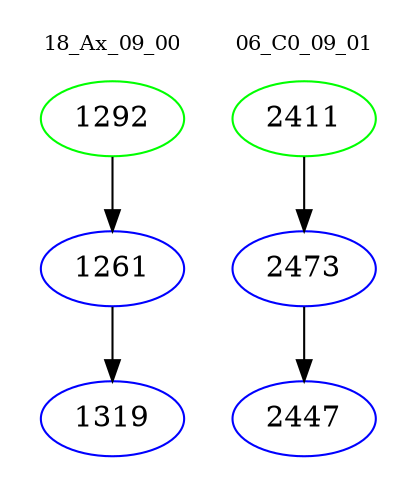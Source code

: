 digraph{
subgraph cluster_0 {
color = white
label = "18_Ax_09_00";
fontsize=10;
T0_1292 [label="1292", color="green"]
T0_1292 -> T0_1261 [color="black"]
T0_1261 [label="1261", color="blue"]
T0_1261 -> T0_1319 [color="black"]
T0_1319 [label="1319", color="blue"]
}
subgraph cluster_1 {
color = white
label = "06_C0_09_01";
fontsize=10;
T1_2411 [label="2411", color="green"]
T1_2411 -> T1_2473 [color="black"]
T1_2473 [label="2473", color="blue"]
T1_2473 -> T1_2447 [color="black"]
T1_2447 [label="2447", color="blue"]
}
}
